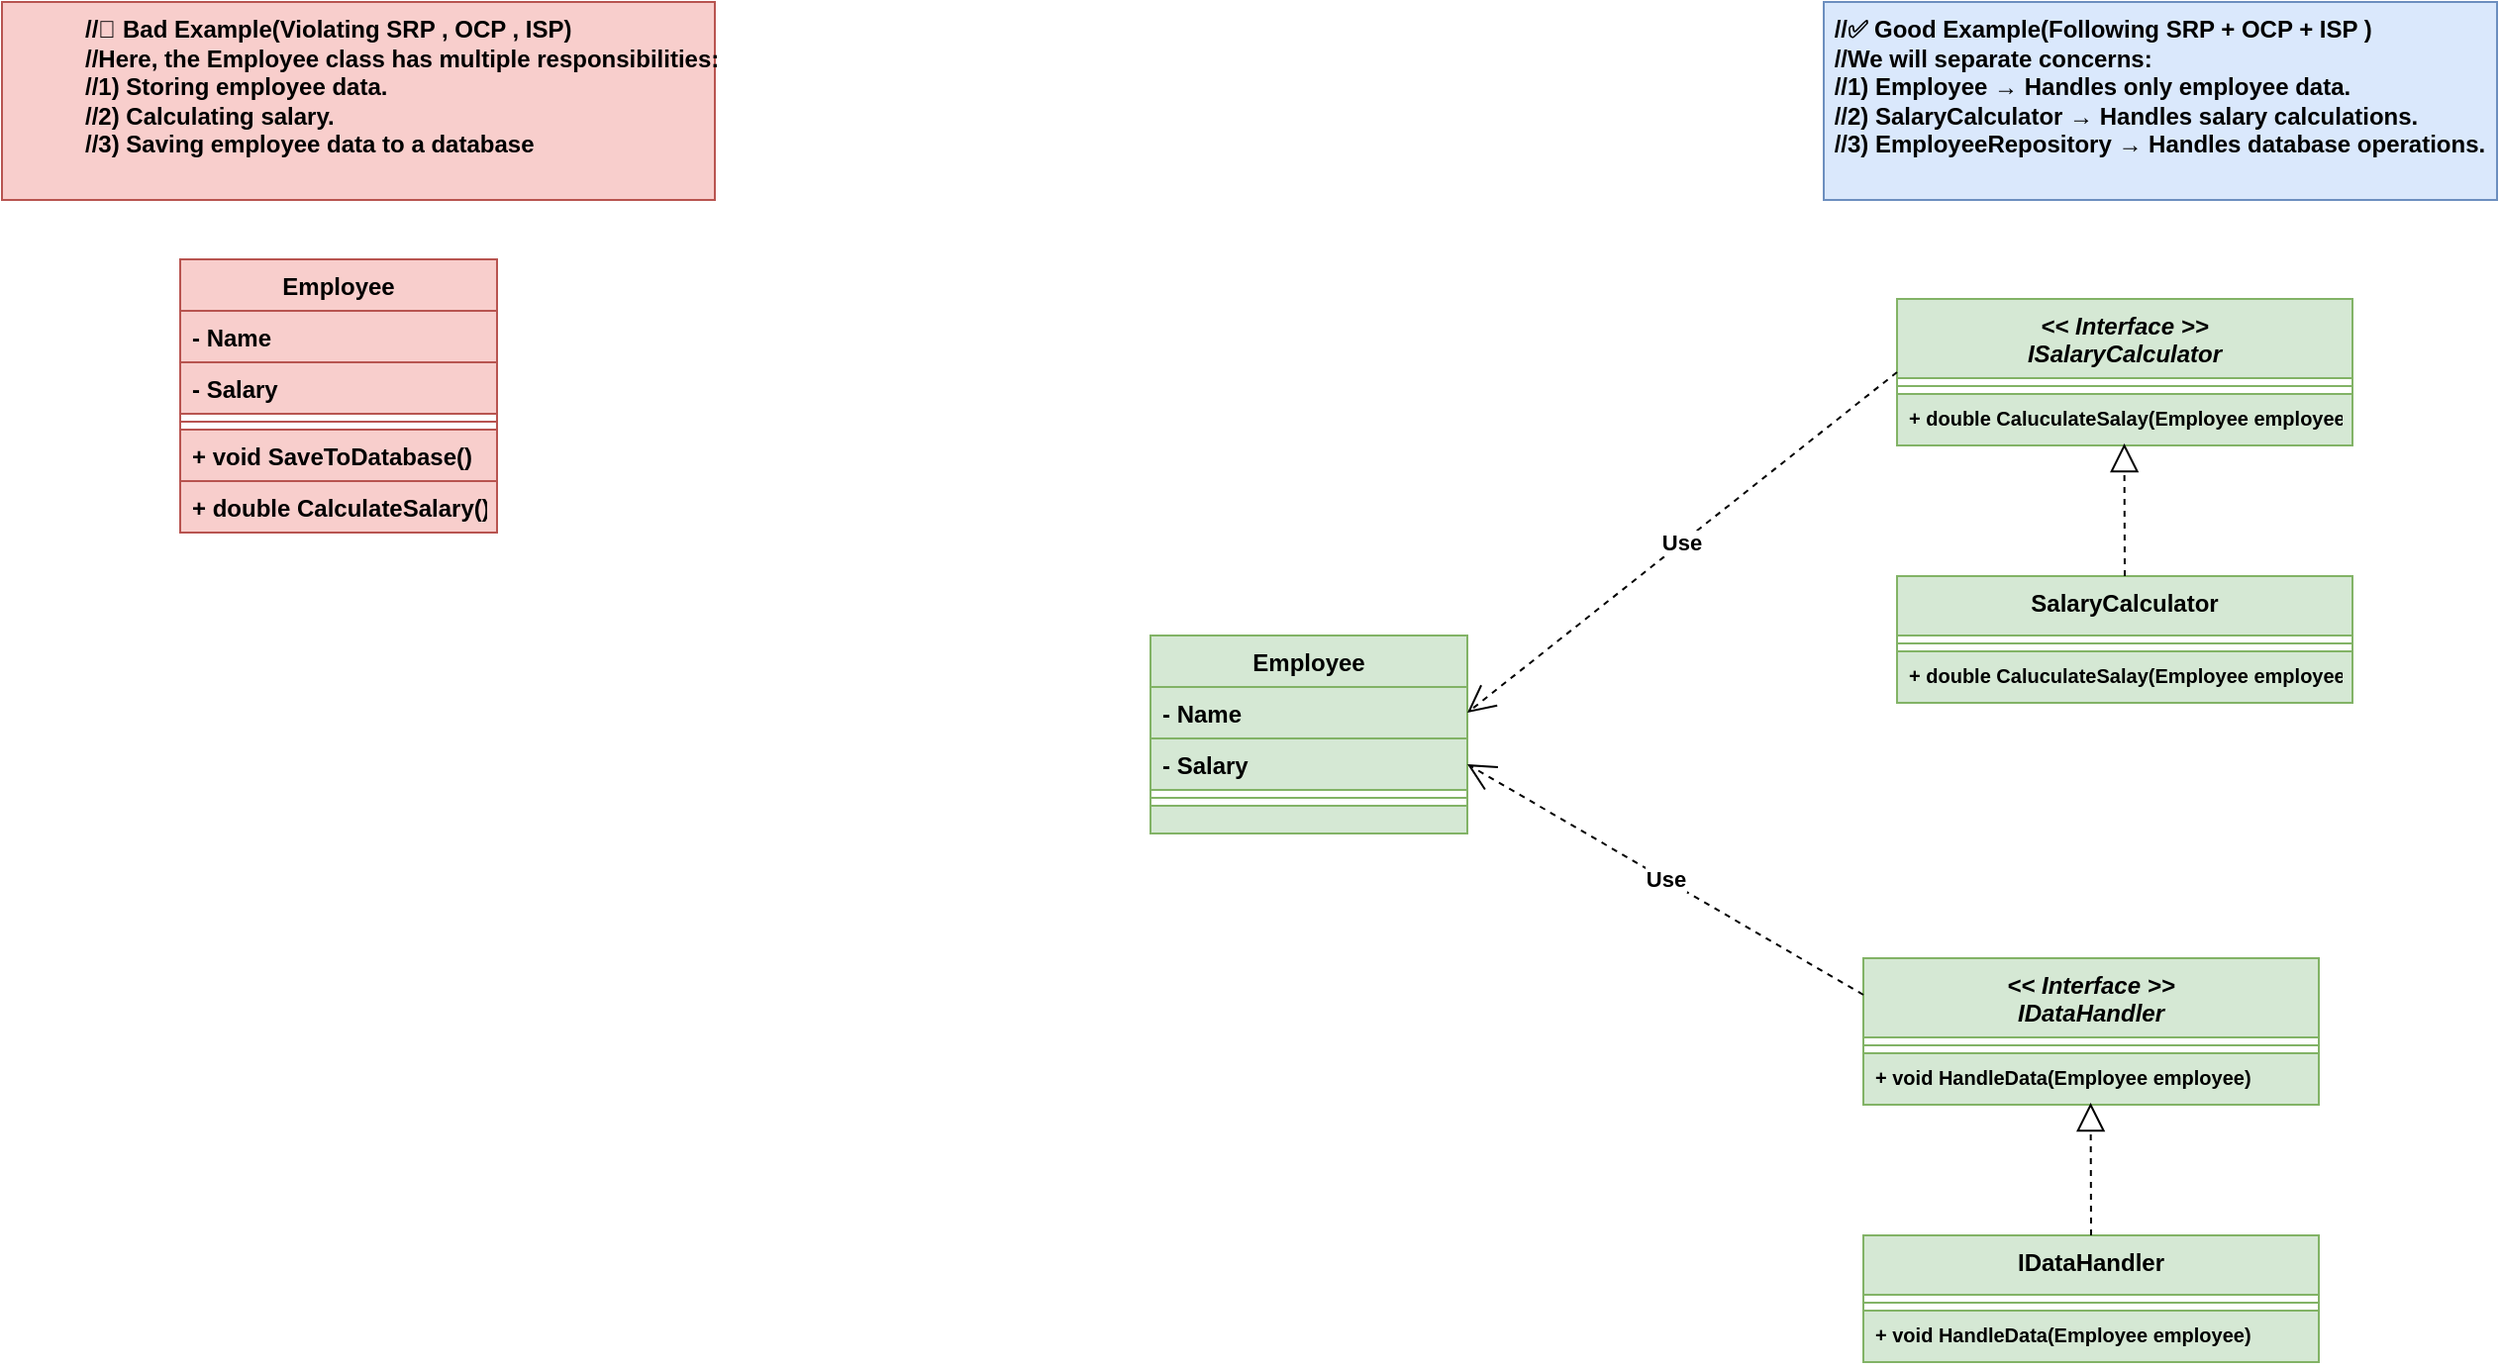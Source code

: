 <mxfile version="26.1.1">
  <diagram id="C5RBs43oDa-KdzZeNtuy" name="Page-1">
    <mxGraphModel dx="1518" dy="421" grid="1" gridSize="10" guides="1" tooltips="1" connect="1" arrows="1" fold="1" page="1" pageScale="1" pageWidth="827" pageHeight="1169" math="0" shadow="0">
      <root>
        <mxCell id="WIyWlLk6GJQsqaUBKTNV-0" />
        <mxCell id="WIyWlLk6GJQsqaUBKTNV-1" parent="WIyWlLk6GJQsqaUBKTNV-0" />
        <mxCell id="zkfFHV4jXpPFQw0GAbJ--0" value="Employee" style="swimlane;fontStyle=1;align=center;verticalAlign=top;childLayout=stackLayout;horizontal=1;startSize=26;horizontalStack=0;resizeParent=1;resizeLast=0;collapsible=1;marginBottom=0;rounded=0;shadow=0;strokeWidth=1;fillColor=#f8cecc;strokeColor=#b85450;" parent="WIyWlLk6GJQsqaUBKTNV-1" vertex="1">
          <mxGeometry x="-40" y="130" width="160" height="138" as="geometry">
            <mxRectangle x="230" y="140" width="160" height="26" as="alternateBounds" />
          </mxGeometry>
        </mxCell>
        <mxCell id="zkfFHV4jXpPFQw0GAbJ--1" value="- Name" style="text;align=left;verticalAlign=top;spacingLeft=4;spacingRight=4;overflow=hidden;rotatable=0;points=[[0,0.5],[1,0.5]];portConstraint=eastwest;fillColor=#f8cecc;strokeColor=#b85450;fontStyle=1" parent="zkfFHV4jXpPFQw0GAbJ--0" vertex="1">
          <mxGeometry y="26" width="160" height="26" as="geometry" />
        </mxCell>
        <mxCell id="zkfFHV4jXpPFQw0GAbJ--2" value="- Salary" style="text;align=left;verticalAlign=top;spacingLeft=4;spacingRight=4;overflow=hidden;rotatable=0;points=[[0,0.5],[1,0.5]];portConstraint=eastwest;rounded=0;shadow=0;html=0;fillColor=#f8cecc;strokeColor=#b85450;fontStyle=1" parent="zkfFHV4jXpPFQw0GAbJ--0" vertex="1">
          <mxGeometry y="52" width="160" height="26" as="geometry" />
        </mxCell>
        <mxCell id="zkfFHV4jXpPFQw0GAbJ--4" value="" style="line;html=1;strokeWidth=1;align=left;verticalAlign=middle;spacingTop=-1;spacingLeft=3;spacingRight=3;rotatable=0;labelPosition=right;points=[];portConstraint=eastwest;fillColor=#f8cecc;strokeColor=#b85450;fontStyle=1" parent="zkfFHV4jXpPFQw0GAbJ--0" vertex="1">
          <mxGeometry y="78" width="160" height="8" as="geometry" />
        </mxCell>
        <mxCell id="KRuoe_t-T0Drq31Vn6kE-1" value="+ void SaveToDatabase()" style="text;align=left;verticalAlign=top;spacingLeft=4;spacingRight=4;overflow=hidden;rotatable=0;points=[[0,0.5],[1,0.5]];portConstraint=eastwest;fillColor=#f8cecc;strokeColor=#b85450;fontStyle=1" vertex="1" parent="zkfFHV4jXpPFQw0GAbJ--0">
          <mxGeometry y="86" width="160" height="26" as="geometry" />
        </mxCell>
        <mxCell id="zkfFHV4jXpPFQw0GAbJ--5" value="+ double CalculateSalary()" style="text;align=left;verticalAlign=top;spacingLeft=4;spacingRight=4;overflow=hidden;rotatable=0;points=[[0,0.5],[1,0.5]];portConstraint=eastwest;fillColor=#f8cecc;strokeColor=#b85450;fontStyle=1" parent="zkfFHV4jXpPFQw0GAbJ--0" vertex="1">
          <mxGeometry y="112" width="160" height="26" as="geometry" />
        </mxCell>
        <mxCell id="KRuoe_t-T0Drq31Vn6kE-0" value="&lt;div&gt;&amp;nbsp; &amp;nbsp; &amp;nbsp; &amp;nbsp; &amp;nbsp; &amp;nbsp; //🚫 Bad Example(Violating SRP , OCP , ISP)&lt;/div&gt;&lt;div&gt;&amp;nbsp; &amp;nbsp; &amp;nbsp; &amp;nbsp; &amp;nbsp; &amp;nbsp; //Here, the Employee class has multiple responsibilities:&lt;/div&gt;&lt;div&gt;&amp;nbsp; &amp;nbsp; &amp;nbsp; &amp;nbsp; &amp;nbsp; &amp;nbsp; //1) Storing employee data.&lt;/div&gt;&lt;div&gt;&amp;nbsp; &amp;nbsp; &amp;nbsp; &amp;nbsp; &amp;nbsp; &amp;nbsp; //2) Calculating salary.&lt;/div&gt;&lt;div&gt;&amp;nbsp; &amp;nbsp; &amp;nbsp; &amp;nbsp; &amp;nbsp; &amp;nbsp; //3) Saving employee data to a database&lt;/div&gt;&lt;div&gt;&lt;br&gt;&lt;/div&gt;" style="text;html=1;align=left;verticalAlign=middle;resizable=0;points=[];autosize=1;strokeColor=#b85450;fillColor=#f8cecc;fontStyle=1" vertex="1" parent="WIyWlLk6GJQsqaUBKTNV-1">
          <mxGeometry x="-130" width="360" height="100" as="geometry" />
        </mxCell>
        <mxCell id="KRuoe_t-T0Drq31Vn6kE-3" value="&lt;div&gt;&lt;div&gt;&amp;nbsp;//✅ Good Example(Following SRP + OCP + ISP )&lt;/div&gt;&lt;div&gt;&amp;nbsp;//We will separate concerns:&lt;/div&gt;&lt;div&gt;&amp;nbsp;//1) Employee → Handles only employee data.&lt;/div&gt;&lt;div&gt;&amp;nbsp;//2) SalaryCalculator → Handles salary calculations.&lt;/div&gt;&lt;div&gt;&amp;nbsp;//3) EmployeeRepository → Handles database operations.&lt;/div&gt;&lt;/div&gt;&lt;div&gt;&lt;br&gt;&lt;/div&gt;" style="text;html=1;align=left;verticalAlign=middle;resizable=0;points=[];autosize=1;strokeColor=#6c8ebf;fillColor=#dae8fc;fontStyle=1" vertex="1" parent="WIyWlLk6GJQsqaUBKTNV-1">
          <mxGeometry x="790" width="340" height="100" as="geometry" />
        </mxCell>
        <mxCell id="KRuoe_t-T0Drq31Vn6kE-24" value="&lt;&lt; Interface &gt;&gt;&#xa;ISalaryCalculator" style="swimlane;fontStyle=3;align=center;verticalAlign=top;childLayout=stackLayout;horizontal=1;startSize=40;horizontalStack=0;resizeParent=1;resizeLast=0;collapsible=1;marginBottom=0;rounded=0;shadow=0;strokeWidth=1;fillColor=#d5e8d4;strokeColor=#82b366;" vertex="1" parent="WIyWlLk6GJQsqaUBKTNV-1">
          <mxGeometry x="827" y="150" width="230" height="74" as="geometry">
            <mxRectangle x="230" y="140" width="160" height="26" as="alternateBounds" />
          </mxGeometry>
        </mxCell>
        <mxCell id="KRuoe_t-T0Drq31Vn6kE-27" value="" style="line;html=1;strokeWidth=1;align=left;verticalAlign=middle;spacingTop=-1;spacingLeft=3;spacingRight=3;rotatable=0;labelPosition=right;points=[];portConstraint=eastwest;fillColor=#d5e8d4;strokeColor=#82b366;fontStyle=1" vertex="1" parent="KRuoe_t-T0Drq31Vn6kE-24">
          <mxGeometry y="40" width="230" height="8" as="geometry" />
        </mxCell>
        <mxCell id="KRuoe_t-T0Drq31Vn6kE-29" value="+ double CaluculateSalay(Employee employee)" style="text;align=left;verticalAlign=top;spacingLeft=4;spacingRight=4;overflow=hidden;rotatable=0;points=[[0,0.5],[1,0.5]];portConstraint=eastwest;fillColor=#d5e8d4;strokeColor=#82b366;fontSize=10;fontStyle=1" vertex="1" parent="KRuoe_t-T0Drq31Vn6kE-24">
          <mxGeometry y="48" width="230" height="26" as="geometry" />
        </mxCell>
        <mxCell id="KRuoe_t-T0Drq31Vn6kE-31" value="SalaryCalculator" style="swimlane;fontStyle=1;align=center;verticalAlign=top;childLayout=stackLayout;horizontal=1;startSize=30;horizontalStack=0;resizeParent=1;resizeLast=0;collapsible=1;marginBottom=0;rounded=0;shadow=0;strokeWidth=1;fillColor=#d5e8d4;strokeColor=#82b366;" vertex="1" parent="WIyWlLk6GJQsqaUBKTNV-1">
          <mxGeometry x="827" y="290" width="230" height="64" as="geometry">
            <mxRectangle x="230" y="140" width="160" height="26" as="alternateBounds" />
          </mxGeometry>
        </mxCell>
        <mxCell id="KRuoe_t-T0Drq31Vn6kE-32" value="" style="line;html=1;strokeWidth=1;align=left;verticalAlign=middle;spacingTop=-1;spacingLeft=3;spacingRight=3;rotatable=0;labelPosition=right;points=[];portConstraint=eastwest;fillColor=#d5e8d4;strokeColor=#82b366;fontStyle=1" vertex="1" parent="KRuoe_t-T0Drq31Vn6kE-31">
          <mxGeometry y="30" width="230" height="8" as="geometry" />
        </mxCell>
        <mxCell id="KRuoe_t-T0Drq31Vn6kE-33" value="+ double CaluculateSalay(Employee employee)" style="text;align=left;verticalAlign=top;spacingLeft=4;spacingRight=4;overflow=hidden;rotatable=0;points=[[0,0.5],[1,0.5]];portConstraint=eastwest;fillColor=#d5e8d4;strokeColor=#82b366;fontSize=10;fontStyle=1" vertex="1" parent="KRuoe_t-T0Drq31Vn6kE-31">
          <mxGeometry y="38" width="230" height="26" as="geometry" />
        </mxCell>
        <mxCell id="KRuoe_t-T0Drq31Vn6kE-34" value="" style="endArrow=block;dashed=1;endFill=0;endSize=12;html=1;rounded=0;exitX=0.5;exitY=0;exitDx=0;exitDy=0;entryX=0.499;entryY=0.962;entryDx=0;entryDy=0;entryPerimeter=0;fontStyle=1" edge="1" parent="WIyWlLk6GJQsqaUBKTNV-1" source="KRuoe_t-T0Drq31Vn6kE-31" target="KRuoe_t-T0Drq31Vn6kE-29">
          <mxGeometry width="160" relative="1" as="geometry">
            <mxPoint x="827" y="250" as="sourcePoint" />
            <mxPoint x="987" y="250" as="targetPoint" />
          </mxGeometry>
        </mxCell>
        <mxCell id="KRuoe_t-T0Drq31Vn6kE-35" value="&lt;&lt; Interface &gt;&gt;&#xa;IDataHandler" style="swimlane;fontStyle=3;align=center;verticalAlign=top;childLayout=stackLayout;horizontal=1;startSize=40;horizontalStack=0;resizeParent=1;resizeLast=0;collapsible=1;marginBottom=0;rounded=0;shadow=0;strokeWidth=1;fillColor=#d5e8d4;strokeColor=#82b366;" vertex="1" parent="WIyWlLk6GJQsqaUBKTNV-1">
          <mxGeometry x="810" y="483" width="230" height="74" as="geometry">
            <mxRectangle x="230" y="140" width="160" height="26" as="alternateBounds" />
          </mxGeometry>
        </mxCell>
        <mxCell id="KRuoe_t-T0Drq31Vn6kE-36" value="" style="line;html=1;strokeWidth=1;align=left;verticalAlign=middle;spacingTop=-1;spacingLeft=3;spacingRight=3;rotatable=0;labelPosition=right;points=[];portConstraint=eastwest;fillColor=#d5e8d4;strokeColor=#82b366;fontStyle=1" vertex="1" parent="KRuoe_t-T0Drq31Vn6kE-35">
          <mxGeometry y="40" width="230" height="8" as="geometry" />
        </mxCell>
        <mxCell id="KRuoe_t-T0Drq31Vn6kE-37" value="+ void HandleData(Employee employee)" style="text;align=left;verticalAlign=top;spacingLeft=4;spacingRight=4;overflow=hidden;rotatable=0;points=[[0,0.5],[1,0.5]];portConstraint=eastwest;fillColor=#d5e8d4;strokeColor=#82b366;fontSize=10;fontStyle=1" vertex="1" parent="KRuoe_t-T0Drq31Vn6kE-35">
          <mxGeometry y="48" width="230" height="26" as="geometry" />
        </mxCell>
        <mxCell id="KRuoe_t-T0Drq31Vn6kE-38" value="IDataHandler" style="swimlane;fontStyle=1;align=center;verticalAlign=top;childLayout=stackLayout;horizontal=1;startSize=30;horizontalStack=0;resizeParent=1;resizeLast=0;collapsible=1;marginBottom=0;rounded=0;shadow=0;strokeWidth=1;fillColor=#d5e8d4;strokeColor=#82b366;" vertex="1" parent="WIyWlLk6GJQsqaUBKTNV-1">
          <mxGeometry x="810" y="623" width="230" height="64" as="geometry">
            <mxRectangle x="230" y="140" width="160" height="26" as="alternateBounds" />
          </mxGeometry>
        </mxCell>
        <mxCell id="KRuoe_t-T0Drq31Vn6kE-39" value="" style="line;html=1;strokeWidth=1;align=left;verticalAlign=middle;spacingTop=-1;spacingLeft=3;spacingRight=3;rotatable=0;labelPosition=right;points=[];portConstraint=eastwest;fillColor=#d5e8d4;strokeColor=#82b366;fontStyle=1" vertex="1" parent="KRuoe_t-T0Drq31Vn6kE-38">
          <mxGeometry y="30" width="230" height="8" as="geometry" />
        </mxCell>
        <mxCell id="KRuoe_t-T0Drq31Vn6kE-40" value="+ void HandleData(Employee employee)" style="text;align=left;verticalAlign=top;spacingLeft=4;spacingRight=4;overflow=hidden;rotatable=0;points=[[0,0.5],[1,0.5]];portConstraint=eastwest;fillColor=#d5e8d4;strokeColor=#82b366;fontSize=10;fontStyle=1" vertex="1" parent="KRuoe_t-T0Drq31Vn6kE-38">
          <mxGeometry y="38" width="230" height="26" as="geometry" />
        </mxCell>
        <mxCell id="KRuoe_t-T0Drq31Vn6kE-41" value="" style="endArrow=block;dashed=1;endFill=0;endSize=12;html=1;rounded=0;exitX=0.5;exitY=0;exitDx=0;exitDy=0;entryX=0.499;entryY=0.962;entryDx=0;entryDy=0;entryPerimeter=0;fontStyle=1" edge="1" parent="WIyWlLk6GJQsqaUBKTNV-1" source="KRuoe_t-T0Drq31Vn6kE-38" target="KRuoe_t-T0Drq31Vn6kE-37">
          <mxGeometry width="160" relative="1" as="geometry">
            <mxPoint x="810" y="583" as="sourcePoint" />
            <mxPoint x="970" y="583" as="targetPoint" />
          </mxGeometry>
        </mxCell>
        <mxCell id="KRuoe_t-T0Drq31Vn6kE-42" value="Employee" style="swimlane;fontStyle=1;align=center;verticalAlign=top;childLayout=stackLayout;horizontal=1;startSize=26;horizontalStack=0;resizeParent=1;resizeLast=0;collapsible=1;marginBottom=0;rounded=0;shadow=0;strokeWidth=1;fillColor=#d5e8d4;strokeColor=#82b366;" vertex="1" parent="WIyWlLk6GJQsqaUBKTNV-1">
          <mxGeometry x="450" y="320" width="160" height="100" as="geometry">
            <mxRectangle x="230" y="140" width="160" height="26" as="alternateBounds" />
          </mxGeometry>
        </mxCell>
        <mxCell id="KRuoe_t-T0Drq31Vn6kE-43" value="- Name" style="text;align=left;verticalAlign=top;spacingLeft=4;spacingRight=4;overflow=hidden;rotatable=0;points=[[0,0.5],[1,0.5]];portConstraint=eastwest;fillColor=#d5e8d4;strokeColor=#82b366;fontStyle=1" vertex="1" parent="KRuoe_t-T0Drq31Vn6kE-42">
          <mxGeometry y="26" width="160" height="26" as="geometry" />
        </mxCell>
        <mxCell id="KRuoe_t-T0Drq31Vn6kE-44" value="- Salary" style="text;align=left;verticalAlign=top;spacingLeft=4;spacingRight=4;overflow=hidden;rotatable=0;points=[[0,0.5],[1,0.5]];portConstraint=eastwest;rounded=0;shadow=0;html=0;fillColor=#d5e8d4;strokeColor=#82b366;fontStyle=1" vertex="1" parent="KRuoe_t-T0Drq31Vn6kE-42">
          <mxGeometry y="52" width="160" height="26" as="geometry" />
        </mxCell>
        <mxCell id="KRuoe_t-T0Drq31Vn6kE-45" value="" style="line;html=1;strokeWidth=1;align=left;verticalAlign=middle;spacingTop=-1;spacingLeft=3;spacingRight=3;rotatable=0;labelPosition=right;points=[];portConstraint=eastwest;fillColor=#d5e8d4;strokeColor=#82b366;fontStyle=1" vertex="1" parent="KRuoe_t-T0Drq31Vn6kE-42">
          <mxGeometry y="78" width="160" height="8" as="geometry" />
        </mxCell>
        <mxCell id="KRuoe_t-T0Drq31Vn6kE-46" value="" style="text;align=left;verticalAlign=top;spacingLeft=4;spacingRight=4;overflow=hidden;rotatable=0;points=[[0,0.5],[1,0.5]];portConstraint=eastwest;fillColor=#d5e8d4;strokeColor=#82b366;fontStyle=1" vertex="1" parent="KRuoe_t-T0Drq31Vn6kE-42">
          <mxGeometry y="86" width="160" height="14" as="geometry" />
        </mxCell>
        <mxCell id="KRuoe_t-T0Drq31Vn6kE-48" value="Use" style="endArrow=open;endSize=12;dashed=1;html=1;rounded=0;exitX=0;exitY=0.5;exitDx=0;exitDy=0;entryX=1;entryY=0.5;entryDx=0;entryDy=0;fontStyle=1" edge="1" parent="WIyWlLk6GJQsqaUBKTNV-1" source="KRuoe_t-T0Drq31Vn6kE-24" target="KRuoe_t-T0Drq31Vn6kE-43">
          <mxGeometry width="160" relative="1" as="geometry">
            <mxPoint x="640" y="170" as="sourcePoint" />
            <mxPoint x="800" y="170" as="targetPoint" />
          </mxGeometry>
        </mxCell>
        <mxCell id="KRuoe_t-T0Drq31Vn6kE-49" value="Use" style="endArrow=open;endSize=12;dashed=1;html=1;rounded=0;exitX=0;exitY=0.25;exitDx=0;exitDy=0;entryX=1;entryY=0.5;entryDx=0;entryDy=0;fontStyle=1" edge="1" parent="WIyWlLk6GJQsqaUBKTNV-1" source="KRuoe_t-T0Drq31Vn6kE-35" target="KRuoe_t-T0Drq31Vn6kE-44">
          <mxGeometry width="160" relative="1" as="geometry">
            <mxPoint x="837" y="197" as="sourcePoint" />
            <mxPoint x="670" y="389" as="targetPoint" />
          </mxGeometry>
        </mxCell>
      </root>
    </mxGraphModel>
  </diagram>
</mxfile>
